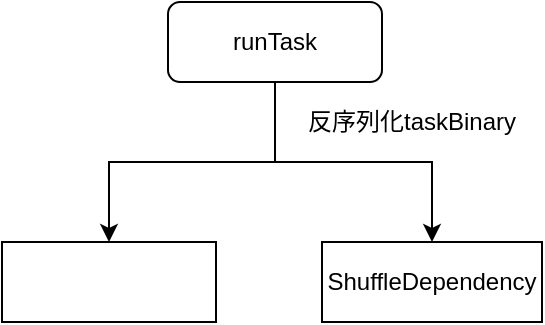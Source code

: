 <mxfile version="10.6.3" type="github"><diagram id="GozqLltv134RZaOXI-oZ" name="Page-1"><mxGraphModel dx="1154" dy="613" grid="1" gridSize="10" guides="1" tooltips="1" connect="1" arrows="1" fold="1" page="1" pageScale="1" pageWidth="827" pageHeight="1169" math="0" shadow="0"><root><mxCell id="0"/><mxCell id="1" parent="0"/><mxCell id="IxTcBKk8ibWGD9NwLMeH-11" style="edgeStyle=orthogonalEdgeStyle;rounded=0;orthogonalLoop=1;jettySize=auto;html=1;exitX=0.5;exitY=1;exitDx=0;exitDy=0;" edge="1" parent="1" source="IxTcBKk8ibWGD9NwLMeH-1" target="IxTcBKk8ibWGD9NwLMeH-9"><mxGeometry relative="1" as="geometry"/></mxCell><mxCell id="IxTcBKk8ibWGD9NwLMeH-12" style="edgeStyle=orthogonalEdgeStyle;rounded=0;orthogonalLoop=1;jettySize=auto;html=1;exitX=0.5;exitY=1;exitDx=0;exitDy=0;entryX=0.5;entryY=0;entryDx=0;entryDy=0;" edge="1" parent="1" source="IxTcBKk8ibWGD9NwLMeH-1" target="IxTcBKk8ibWGD9NwLMeH-10"><mxGeometry relative="1" as="geometry"/></mxCell><mxCell id="IxTcBKk8ibWGD9NwLMeH-1" value="runTask" style="rounded=1;whiteSpace=wrap;html=1;" vertex="1" parent="1"><mxGeometry x="293" y="50" width="107" height="40" as="geometry"/></mxCell><mxCell id="IxTcBKk8ibWGD9NwLMeH-6" value="反序列化taskBinary" style="text;html=1;strokeColor=none;fillColor=none;align=center;verticalAlign=middle;whiteSpace=wrap;rounded=0;" vertex="1" parent="1"><mxGeometry x="350" y="100" width="130" height="20" as="geometry"/></mxCell><mxCell id="IxTcBKk8ibWGD9NwLMeH-9" value="" style="rounded=0;whiteSpace=wrap;html=1;" vertex="1" parent="1"><mxGeometry x="210" y="170" width="107" height="40" as="geometry"/></mxCell><mxCell id="IxTcBKk8ibWGD9NwLMeH-10" value="&lt;span&gt;ShuffleDependency&lt;/span&gt;" style="rounded=0;whiteSpace=wrap;html=1;" vertex="1" parent="1"><mxGeometry x="370" y="170" width="110" height="40" as="geometry"/></mxCell></root></mxGraphModel></diagram></mxfile>